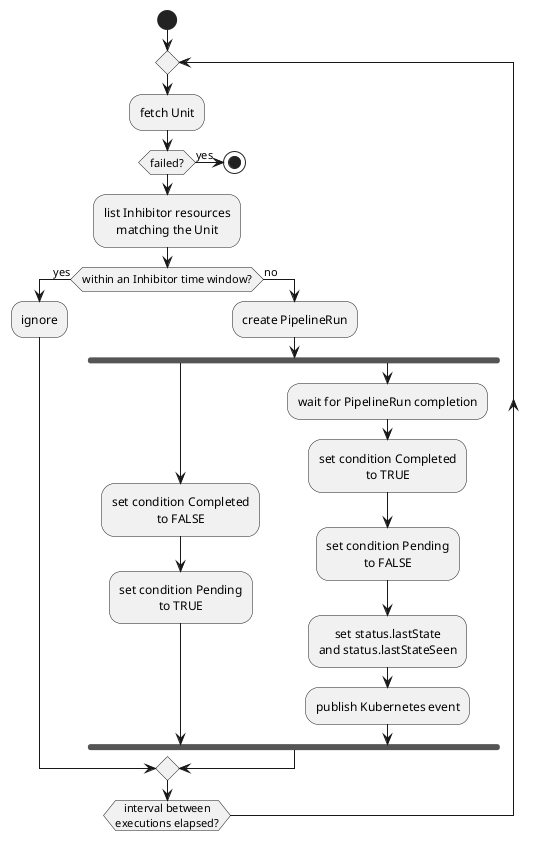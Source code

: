 @startuml ../../static/img/docs/workflows/unit-scheduling
skinparam defaultTextAlignment center

start

repeat
  :fetch Unit;

  if (failed?) then (yes)
    stop
  endif

  :list Inhibitor resources\nmatching the Unit;

  if (within an Inhibitor time window?) then (yes)
    :ignore;
  else (no)
    :create PipelineRun;
    fork
      :set condition Completed\nto FALSE;
      :set condition Pending\nto TRUE;
    fork again
      :wait for PipelineRun completion;
      :set condition Completed\nto TRUE;
      :set condition Pending\nto FALSE;
      :set status.lastState\nand status.lastStateSeen;
      :publish Kubernetes event;
    end fork
  endif
repeat while (interval between\nexecutions elapsed?);

@enduml
